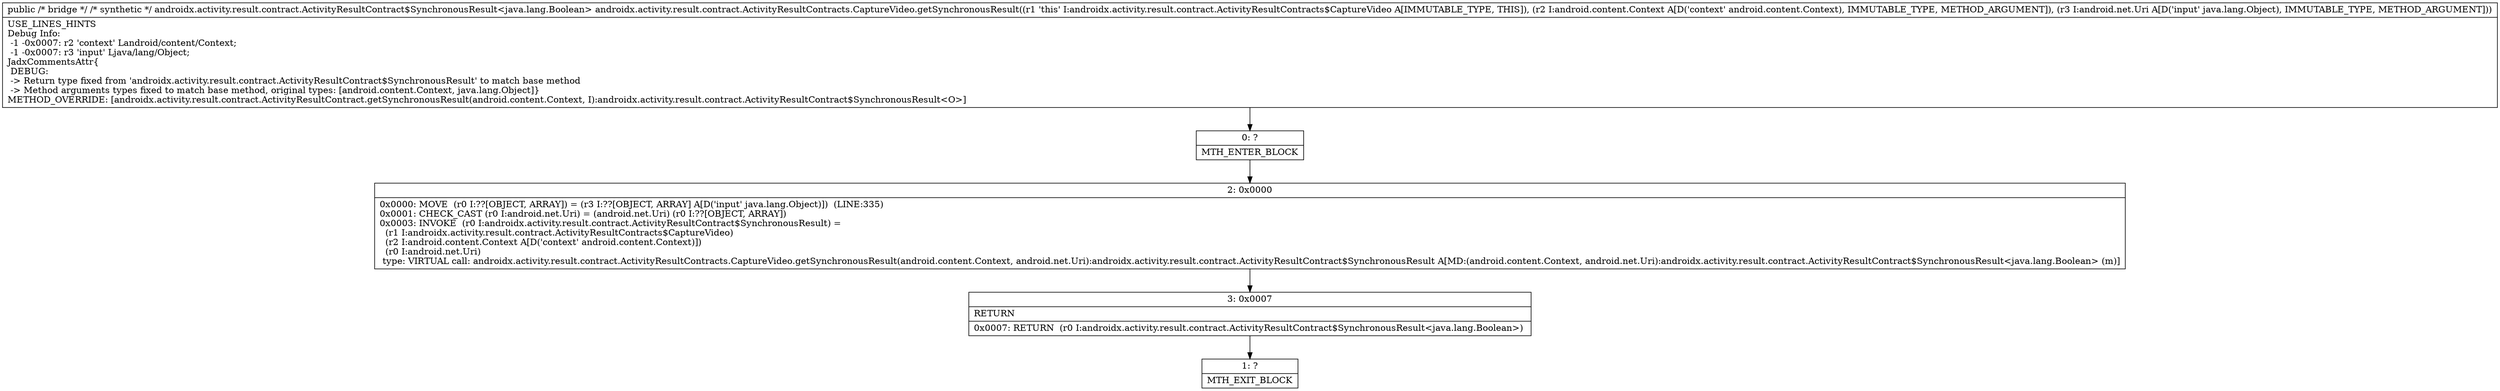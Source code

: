 digraph "CFG forandroidx.activity.result.contract.ActivityResultContracts.CaptureVideo.getSynchronousResult(Landroid\/content\/Context;Ljava\/lang\/Object;)Landroidx\/activity\/result\/contract\/ActivityResultContract$SynchronousResult;" {
Node_0 [shape=record,label="{0\:\ ?|MTH_ENTER_BLOCK\l}"];
Node_2 [shape=record,label="{2\:\ 0x0000|0x0000: MOVE  (r0 I:??[OBJECT, ARRAY]) = (r3 I:??[OBJECT, ARRAY] A[D('input' java.lang.Object)])  (LINE:335)\l0x0001: CHECK_CAST (r0 I:android.net.Uri) = (android.net.Uri) (r0 I:??[OBJECT, ARRAY]) \l0x0003: INVOKE  (r0 I:androidx.activity.result.contract.ActivityResultContract$SynchronousResult) = \l  (r1 I:androidx.activity.result.contract.ActivityResultContracts$CaptureVideo)\l  (r2 I:android.content.Context A[D('context' android.content.Context)])\l  (r0 I:android.net.Uri)\l type: VIRTUAL call: androidx.activity.result.contract.ActivityResultContracts.CaptureVideo.getSynchronousResult(android.content.Context, android.net.Uri):androidx.activity.result.contract.ActivityResultContract$SynchronousResult A[MD:(android.content.Context, android.net.Uri):androidx.activity.result.contract.ActivityResultContract$SynchronousResult\<java.lang.Boolean\> (m)]\l}"];
Node_3 [shape=record,label="{3\:\ 0x0007|RETURN\l|0x0007: RETURN  (r0 I:androidx.activity.result.contract.ActivityResultContract$SynchronousResult\<java.lang.Boolean\>) \l}"];
Node_1 [shape=record,label="{1\:\ ?|MTH_EXIT_BLOCK\l}"];
MethodNode[shape=record,label="{public \/* bridge *\/ \/* synthetic *\/ androidx.activity.result.contract.ActivityResultContract$SynchronousResult\<java.lang.Boolean\> androidx.activity.result.contract.ActivityResultContracts.CaptureVideo.getSynchronousResult((r1 'this' I:androidx.activity.result.contract.ActivityResultContracts$CaptureVideo A[IMMUTABLE_TYPE, THIS]), (r2 I:android.content.Context A[D('context' android.content.Context), IMMUTABLE_TYPE, METHOD_ARGUMENT]), (r3 I:android.net.Uri A[D('input' java.lang.Object), IMMUTABLE_TYPE, METHOD_ARGUMENT]))  | USE_LINES_HINTS\lDebug Info:\l  \-1 \-0x0007: r2 'context' Landroid\/content\/Context;\l  \-1 \-0x0007: r3 'input' Ljava\/lang\/Object;\lJadxCommentsAttr\{\l DEBUG: \l \-\> Return type fixed from 'androidx.activity.result.contract.ActivityResultContract$SynchronousResult' to match base method\l \-\> Method arguments types fixed to match base method, original types: [android.content.Context, java.lang.Object]\}\lMETHOD_OVERRIDE: [androidx.activity.result.contract.ActivityResultContract.getSynchronousResult(android.content.Context, I):androidx.activity.result.contract.ActivityResultContract$SynchronousResult\<O\>]\l}"];
MethodNode -> Node_0;Node_0 -> Node_2;
Node_2 -> Node_3;
Node_3 -> Node_1;
}

